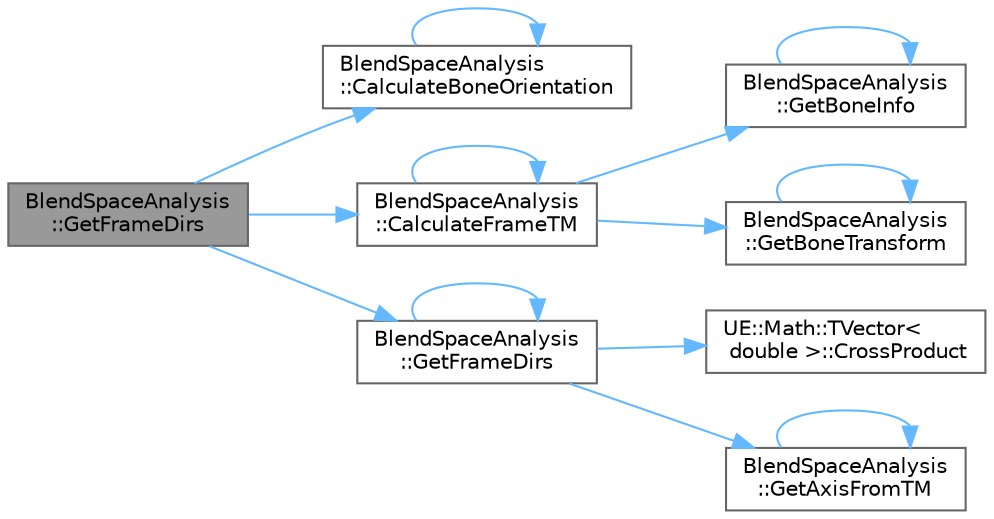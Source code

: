 digraph "BlendSpaceAnalysis::GetFrameDirs"
{
 // INTERACTIVE_SVG=YES
 // LATEX_PDF_SIZE
  bgcolor="transparent";
  edge [fontname=Helvetica,fontsize=10,labelfontname=Helvetica,labelfontsize=10];
  node [fontname=Helvetica,fontsize=10,shape=box,height=0.2,width=0.4];
  rankdir="LR";
  Node1 [id="Node000001",label="BlendSpaceAnalysis\l::GetFrameDirs",height=0.2,width=0.4,color="gray40", fillcolor="grey60", style="filled", fontcolor="black",tooltip=" "];
  Node1 -> Node2 [id="edge1_Node000001_Node000002",color="steelblue1",style="solid",tooltip=" "];
  Node2 [id="Node000002",label="BlendSpaceAnalysis\l::CalculateBoneOrientation",height=0.2,width=0.4,color="grey40", fillcolor="white", style="filled",URL="$d6/d26/namespaceBlendSpaceAnalysis.html#a8fe1df2a62f10269bd25f7ab34594e16",tooltip=" "];
  Node2 -> Node2 [id="edge2_Node000002_Node000002",color="steelblue1",style="solid",tooltip=" "];
  Node1 -> Node3 [id="edge3_Node000001_Node000003",color="steelblue1",style="solid",tooltip=" "];
  Node3 [id="Node000003",label="BlendSpaceAnalysis\l::CalculateFrameTM",height=0.2,width=0.4,color="grey40", fillcolor="white", style="filled",URL="$d6/d26/namespaceBlendSpaceAnalysis.html#ae6a68969f648d228cc1e82fa9f266096",tooltip=" "];
  Node3 -> Node3 [id="edge4_Node000003_Node000003",color="steelblue1",style="solid",tooltip=" "];
  Node3 -> Node4 [id="edge5_Node000003_Node000004",color="steelblue1",style="solid",tooltip=" "];
  Node4 [id="Node000004",label="BlendSpaceAnalysis\l::GetBoneInfo",height=0.2,width=0.4,color="grey40", fillcolor="white", style="filled",URL="$d6/d26/namespaceBlendSpaceAnalysis.html#a8061288bc93adf1e57c872139950b9d8",tooltip=" "];
  Node4 -> Node4 [id="edge6_Node000004_Node000004",color="steelblue1",style="solid",tooltip=" "];
  Node3 -> Node5 [id="edge7_Node000003_Node000005",color="steelblue1",style="solid",tooltip=" "];
  Node5 [id="Node000005",label="BlendSpaceAnalysis\l::GetBoneTransform",height=0.2,width=0.4,color="grey40", fillcolor="white", style="filled",URL="$d6/d26/namespaceBlendSpaceAnalysis.html#a1f4ee33dc62f3e1c8f031733b1525fc8",tooltip=" "];
  Node5 -> Node5 [id="edge8_Node000005_Node000005",color="steelblue1",style="solid",tooltip=" "];
  Node1 -> Node6 [id="edge9_Node000001_Node000006",color="steelblue1",style="solid",tooltip=" "];
  Node6 [id="Node000006",label="BlendSpaceAnalysis\l::GetFrameDirs",height=0.2,width=0.4,color="grey40", fillcolor="white", style="filled",URL="$d6/d26/namespaceBlendSpaceAnalysis.html#a815bd35890c68aedb8bf6bb5dd907a81",tooltip=" "];
  Node6 -> Node7 [id="edge10_Node000006_Node000007",color="steelblue1",style="solid",tooltip=" "];
  Node7 [id="Node000007",label="UE::Math::TVector\<\l double \>::CrossProduct",height=0.2,width=0.4,color="grey40", fillcolor="white", style="filled",URL="$de/d77/structUE_1_1Math_1_1TVector.html#ac1f74b10c82cb7642c056c5f8d056036",tooltip=" "];
  Node6 -> Node8 [id="edge11_Node000006_Node000008",color="steelblue1",style="solid",tooltip=" "];
  Node8 [id="Node000008",label="BlendSpaceAnalysis\l::GetAxisFromTM",height=0.2,width=0.4,color="grey40", fillcolor="white", style="filled",URL="$d6/d26/namespaceBlendSpaceAnalysis.html#a20694f0c7b293f3afe344d6f9dbdbf92",tooltip=" "];
  Node8 -> Node8 [id="edge12_Node000008_Node000008",color="steelblue1",style="solid",tooltip=" "];
  Node6 -> Node6 [id="edge13_Node000006_Node000006",color="steelblue1",style="solid",tooltip=" "];
}
